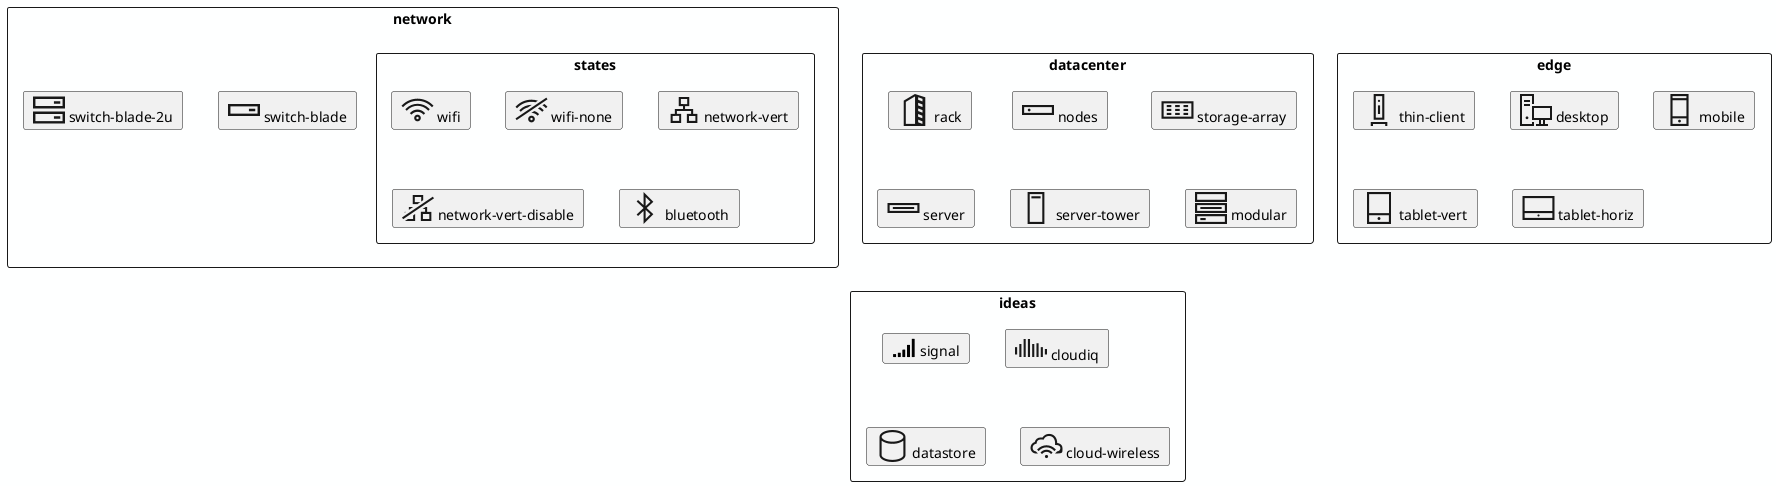 
@startuml
skinparam backgroundcolor #FEFFFF
!include <tupadr3/font-awesome/signal>
sprite switch-blade <svg width="32" height="32" viewBox="0 0 32 32">
     <path d="M0 10v12h32v-12zM29.56 19.6h-27.12v-7.18h27.12zM20.92 14.78h6.34v2.44h-6.34z"></path>
   </svg>
sprite switch-blade-2u <svg width="32" height="32" viewBox="0 0 32 32">
    <path d="M0 2.5v12h32v-12zM29.56 12h-27.12v-7.060h27.12zM20.92 7.28h6.34v2.44h-6.34zM0 29.5h32v-12h-32zM2.44 20h27.12v7.16h-27.12zM20.92 22.26h6.34v2.44h-6.34z"></path>
   </svg>
sprite storage-array <svg width="32" height="32" viewBox="0 0 32 32">
    <path d="M0 7.2v17.6h32v-17.6zM29.86 22.66h-27.72v-13.32h27.72zM13.64 11.020h4.6v2.12h-4.6zM13.64 14.9h4.6v2.12h-4.6zM13.64 18.86h4.6v2.12h-4.6zM22 11.020h4.6v2.12h-4.6zM22 14.9h4.6v2.12h-4.6zM22 18.86h4.6v2.12h-4.6zM5.24 11.020h4.6v2.12h-4.6zM5.24 14.9h4.6v2.12h-4.6zM5.24 18.86h4.6v2.12h-4.6z"></path>
   </svg>   
sprite server <svg width="32" height="32" viewBox="0 0 32 32">
    <path d="M0 11.040v10h32v-10zM29.86 18.82h-27.72v-5.64h27.72zM5.34 14.94h21.32v2.12h-21.32z"></path>
   </svg>
sprite server-tower <svg width="32" height="32" viewBox="0 0 32 32">
    <path d="M7.6 0v32h16.8v-32zM22.28 29.86h-12.56v-27.72h12.56zM11.4 4.2h9.2v2.12h-9.2z"></path>
   </svg>
sprite desktop <svg width="32" height="32" viewBox="0 0 32 32">
    <path d="M32 26v-14h-20v14h7v4h-3v2h12v-2h-3v-4zM23 30h-2v-4h2zM14 24v-10h16v10zM8.4 23.8c0 0.773-0.627 1.4-1.4 1.4s-1.4-0.627-1.4-1.4c0-0.773 0.627-1.4 1.4-1.4v0c0.773 0 1.4 0.627 1.4 1.4v0zM4 6h6v2h-6zM12 30h-10v-28h10v8h2v-10h-14v32h14v-4h-2zM4 10h6v2h-6z"></path>
   </svg>   
sprite mobile <svg width="32" height="32" viewBox="0 0 32 32">
    <path d="M6.92 0v32h18.16v-32zM22.92 2.14v2h-13.86v-2zM22.92 6.26v16h-13.86v-16zM9.060 29.86v-5.48h13.88v5.48zM17.4 27.080c0 0.773-0.627 1.4-1.4 1.4s-1.4-0.627-1.4-1.4c0-0.773 0.627-1.4 1.4-1.4v0c0.773 0 1.4 0.627 1.4 1.4v0z"></path>
   </svg>   
sprite tablet-vert <svg width="32" height="32" viewBox="0 0 32 32">
    <path d="M4 0v32h24v-32zM26 2.14v19.020h-19.88v-19.020zM6.12 29.86v-6.58h19.76v6.58zM17.48 26.52c0 0.817-0.663 1.48-1.48 1.48s-1.48-0.663-1.48-1.48c0-0.817 0.663-1.48 1.48-1.48v0c0.817 0 1.48 0.663 1.48 1.48v0z"></path>
   </svg>   
sprite tablet-horiz <svg width="32" height="32" viewBox="0 0 32 32">
    <path d="M0 4v24h32v-24zM29.86 6.12v12.88h-27.72v-12.88zM2.14 25.88v-4.76h27.72v4.76zM17.060 23.46c0 0.585-0.475 1.060-1.060 1.060s-1.060-0.475-1.060-1.060c0-0.585 0.475-1.060 1.060-1.060v0c0.585 0 1.060 0.475 1.060 1.060v0z"></path>
   </svg>   
sprite modular <svg width="32" height="32" viewBox="0 0 32 32">
    <path d="M0 20.96h32v-10h-32zM2.14 13.18h27.72v5.64h-27.72zM0 0v10h32v-10zM29.86 7.78h-27.72v-5.64h27.72zM0 32h32v-10h-32zM2.14 24.22h27.72v5.64h-27.72zM5.34 14.94h21.32v2.12h-21.32zM5.34 26h5.34v2.12h-5.34z"></path>
   </svg>   
sprite cloudiq <svg width="32" height="32" viewBox="0 0 32 32">
    <path d="M0 15.16h2.14v7.3h-2.14zM29.86 16.96h2.14v5.5h-2.14zM4.3 12h2.14v12.98h-2.14zM8.6 6.98h2.12v18h-2.12zM12.88 6.98h2.14v18h-2.14zM17.18 12h2.12v12.98h-2.12zM21.46 11.24h2.14v13.78h-2.14zM25.76 15.16h2.12v9.86h-2.12z"></path>
   </svg>
   
sprite nodes <svg width="32" height="32" viewBox="0 0 32 32">
    <path d="M0 11.040v10h32v-10zM29.86 18.82h-27.72v-5.64h27.72zM7.16 17.38c0.762 0 1.38-0.618 1.38-1.38s-0.618-1.38-1.38-1.38c-0.762 0-1.38 0.618-1.38 1.38v0c0 0.762 0.618 1.38 1.38 1.38v0z"></path>
   </svg> 
sprite thin-client <svg width="32" height="32" viewBox="0 0 32 32">
    <path d="M21.34 0h-10.68v25.78h10.68zM19.2 23.64h-6.4v-21.5h6.42v21.5zM17.080 6.82c0.003 0.030 0.005 0.065 0.005 0.1 0 0.596-0.484 1.080-1.080 1.080-0.002 0-0.003 0-0.005 0h0c-0.619 0-1.12-0.501-1.12-1.12s0.501-1.12 1.12-1.12v0c0 0 0 0 0 0 0.589 0 1.069 0.472 1.080 1.059l0 0.001zM14.94 11.38h2.14v8.62h-2.14zM7.76 28v4h2.24v-2h12.2v2h2.14v-4z"></path>
   </svg> 
sprite datastore <svg width="32" height="32" viewBox="0 0 32 32">
    <path d="M16 0c-7.28 0-13 3.020-13 6.9 0 0.18 0 18.4 0 18.58 0.36 3.72 5.94 6.52 13 6.52s12.58-2.78 12.98-6.46c0-0.22 0-18.46 0-18.64 0.020-3.88-5.7-6.9-12.98-6.9zM16 2.14c6.4 0 10.86 2.5 10.86 4.76s-4.46 4.76-10.86 4.76-10.86-2.52-10.86-4.76 4.46-4.76 10.86-4.76zM16 29.86c-6.24 0-10.64-2.36-10.86-4.52v-14.62c2.811 1.94 6.291 3.099 10.042 3.099 0.288 0 0.574-0.007 0.858-0.020l-0.040 0.002c0.244 0.012 0.53 0.019 0.818 0.019 3.751 0 7.231-1.159 10.102-3.138l-0.060 0.039v14.58c-0.24 2.2-4.66 4.56-10.86 4.56z"></path>
   </svg> 
sprite wifi <svg width="32" height="32" viewBox="0 0 32 32">
    <path d="M31.24 10.98c-3.899-3.903-9.287-6.318-15.24-6.318s-11.341 2.415-15.24 6.318l-0 0-0.76 0.74 1.52 1.52 0.76-0.76c3.513-3.507 8.363-5.676 13.72-5.676s10.207 2.169 13.72 5.676l0.76 0.76 1.52-1.52zM16 9.8c-0.016-0-0.034-0-0.053-0-4.445 0-8.467 1.813-11.366 4.739l-0.001 0.001-0.76 0.76 1.5 1.52 0.68-0.82c2.543-2.594 6.084-4.202 10-4.202s7.457 1.608 9.998 4.2l0.002 0.002 0.76 0.76 1.5-1.52-0.74-0.76c-2.916-2.893-6.932-4.681-11.366-4.681-0.054 0-0.108 0-0.162 0.001l0.008-0zM16 15.54c-0.002 0-0.004 0-0.006 0-2.693 0-5.131 1.093-6.894 2.86l-0.74 0.74 1.5 1.52 0.76-0.66c1.395-1.337 3.291-2.16 5.38-2.16s3.985 0.823 5.383 2.163l-0.003-0.003 0.76 0.76 1.5-1.52-0.74-0.74c-1.751-1.805-4.191-2.933-6.895-2.96l-0.005-0zM16 20.66c-1.845 0-3.34 1.495-3.34 3.34s1.495 3.34 3.34 3.34c1.845 0 3.34-1.495 3.34-3.34v0c0-1.845-1.495-3.34-3.34-3.34v0zM16 25.2c-0.663 0-1.2-0.537-1.2-1.2s0.537-1.2 1.2-1.2c0.663 0 1.2 0.537 1.2 1.2v0c0 0.663-0.537 1.2-1.2 1.2v0z"></path>
   </svg> 
sprite cloud-wireless <svg width="32" height="32" viewBox="0 0 32 32">
    <path d="M26.7 13c0-5.16-3.16-9.1-8-9.1-0.070-0.002-0.151-0.004-0.233-0.004-2.728 0-5.118 1.445-6.448 3.611l-0.019 0.033c-0.221-0.013-0.48-0.020-0.74-0.020s-0.519 0.007-0.776 0.022l0.036-0.002c-0.203-0.025-0.438-0.040-0.676-0.040-2.731 0-5.016 1.907-5.597 4.461l-0.007 0.038c-2.475 0.777-4.24 3.050-4.24 5.736 0 0.008 0 0.017 0 0.025v-0.001c-0.002 0.055-0.003 0.119-0.003 0.183 0 3.093 2.507 5.6 5.6 5.6 0.064 0 0.128-0.001 0.192-0.003l-0.009 0h1.72l-2.16-2.18c-1.788-0.072-3.21-1.538-3.21-3.337 0-0.092 0.004-0.184 0.011-0.274l-0.001 0.012c-0.001-0.031-0.001-0.068-0.001-0.105 0-1.7 1.104-3.141 2.634-3.647l0.027-0.008 1.3-0.4 0.24-1.32c0-0.48 0.66-2.78 4.1-2.78 0.36 0 0.78 0 1.2 0l1.48 0.2 0.68-1.34c1.014-1.44 2.67-2.369 4.543-2.369 0.112 0 0.222 0.003 0.332 0.010l-0.015-0.001c4 0 5.9 3.5 5.9 6.96v2l2 0.14c0.34 0 3.3 0.3 3.3 3.12-0.034 1.741-1.453 3.14-3.199 3.14-0.007 0-0.014-0-0.022-0h0.001l-2.14 2.14h2.26s5.24-0.32 5.24-5.24-5.3-5.26-5.3-5.26zM24.66 18.86c-2.21-2.222-5.269-3.597-8.65-3.597s-6.44 1.375-8.649 3.596l-0 0.001-0.76 0.74 1.5 1.52 0.76-0.76c1.816-1.851 4.344-2.999 7.14-2.999s5.324 1.147 7.138 2.997l0.002 0.002 0.76 0.76 1.5-1.52-0.74-0.74zM20.78 21.4c-1.296-1.038-2.96-1.666-4.77-1.666s-3.474 0.628-4.785 1.678l0.015-0.012c-0.194 0.138-0.363 0.276-0.524 0.423l0.004-0.003-0.72 0.76 1.5 1.5 0.76-0.74c0.979-0.941 2.312-1.52 3.78-1.52s2.801 0.579 3.782 1.522l-0.002-0.002 0.2 0.2 0.56 0.54 0.56-0.54 0.94-0.96-0.74-0.76c-0.16-0.16-0.36-0.28-0.52-0.42zM16 24.92c-0.006-0-0.013-0-0.020-0-0.873 0-1.58 0.707-1.58 1.58 0 0 0 0 0 0v0c0 0.884 0.716 1.6 1.6 1.6s1.6-0.716 1.6-1.6v0c0-0 0-0 0-0 0-0.873-0.707-1.58-1.58-1.58-0.007 0-0.014 0-0.021 0h0.001z"></path>
   </svg> 
sprite bluetooth <svg width="32" height="32" viewBox="0 0 32 32">
    <path d="M24.36 9.8l-9.8-9.8v13.1l-5.52-5.1-1.4 1.52 6.92 6.48-6.92 6.5 1.4 1.52 5.52-5.12v13.1l9.8-9.8-6.68-6.2zM16.64 5.020l4.74 4.72-4.74 4.4v-9.12zM21.38 22.26l-4.74 4.72v-9.12l4.74 4.4z"></path>
   </svg> 
sprite rack <svg width="32" height="32" viewBox="0 0 32 32">
    <path d="M16.42 0l-11.2 6.62v25.38h21.58v-28.7zM16.42 29.88h-9.1v-22l9.22-5.5v27.5zM23.84 29.88v0l-4.16-1.6v-2.62l4.24 1.68v2.54zM23.84 24.3l-4.24-1.64v-2.66l4.24 1.68v2.56zM23.84 18.66l-4.18-1.62v-2.62l4.34 1.68v2.56zM23.84 13.040l-4.18-1.62v-2.62l4.34 1.68v2.56zM23.84 7.42l-4.18-1.62v-2.62l4.34 1.68v2.56z"></path>
   </svg> 
sprite wifi-none <svg width="32" height="32" viewBox="0 0 32 32">
    <path d="M0 24.44l30.84-20.82 1.16 1.7-30.84 20.8zM20 8.28l2.38-1.6c-1.904-0.634-4.096-1.006-6.373-1.020l-0.007-0c-0.032-0-0.070-0-0.108-0-5.916 0-11.266 2.426-15.109 6.337l-0.003 0.003-0.78 0.78 1.52 1.52 0.76-0.78c3.476-3.52 8.301-5.7 13.636-5.7 0.030 0 0.059 0 0.089 0l-0.005-0c0.036-0 0.079-0 0.122-0 1.376 0 2.713 0.168 3.992 0.484l-0.114-0.024zM28.92 10l-2 1.24c1.025 0.685 1.92 1.396 2.753 2.172l-0.013-0.012 0.74 0.78 1.52-1.4-0.66-0.78c-0.7-0.698-1.443-1.353-2.226-1.96l-0.054-0.040zM26 17.060l0.74 0.74 1.52-1.52-0.74-0.74c-0.907-0.892-1.916-1.685-3.007-2.358l-0.073-0.042-2 1.38c1.372 0.68 2.547 1.529 3.56 2.54l-0-0zM16 10.82v0c-0.007 0-0.015-0-0.023-0-4.461 0-8.498 1.812-11.417 4.74l-0.74 0.74 1.52 1.52 0.66-0.76c1.716-1.693 3.873-2.942 6.284-3.559l0.096-0.021 3.92-2.64zM22.1 21.68l1.52-1.52-0.78-0.76c-1.123-1.086-2.519-1.898-4.073-2.324l-0.067-0.016-2.8 1.88c0.078-0.003 0.169-0.004 0.26-0.004 2.374 0 4.5 1.061 5.931 2.734l0.009 0.011zM16 21.68c-0.006-0-0.013-0-0.020-0-1.856 0-3.36 1.504-3.36 3.36s1.504 3.36 3.36 3.36c1.856 0 3.36-1.504 3.36-3.36 0-0.007-0-0.014-0-0.021v0.001c0-0.006 0-0.013 0-0.020 0-1.834-1.486-3.32-3.32-3.32-0.007 0-0.014 0-0.021 0h0.001zM16 26.22c-0 0-0 0-0 0-0.663 0-1.2-0.537-1.2-1.2 0-0.007 0-0.014 0-0.021v0.001c0-0.663 0.537-1.2 1.2-1.2s1.2 0.537 1.2 1.2v0c0 0.006 0 0.013 0 0.020 0 0.663-0.537 1.2-1.2 1.2-0 0-0 0-0 0v0z"></path>
   </svg> 
sprite network-vert <svg width="32" height="32" viewBox="0 0 32 32">
    <path d="M25.16 19.84v-4.86h-8.1v-2.82h4.2v-9.18h-10.52v9.18h4.26v2.82h-8.16v4.86h-4.22v9.18h10.52v-9.18h-4.24v-2.8h14.2v2.8h-4.24v9.18h10.52v-9.18zM11.16 21.84v5.080h-6.48v-4.92zM12.88 10.040v-5.020h6.32v5.080zM27.4 26.92h-6.4v-4.92h6.4z"></path>
   </svg> 
sprite network-vert-disable <svg width="32" height="32" viewBox="0 0 32 32">
    <path d="M11.080 26.96h-5.080l-3.040 2h10.18v-6.96l-2 1.38zM2.64 19.84v0.88l1.36-0.88zM25.14 14.98h-1.48l-3.060 2h2.48v2.8h-4.22v9.18h10.5v-9.12h-4.22v-4.86zM27.3 22v5.060h-6.38v-5.060zM6.86 14.98v2.9l4.3-2.9zM15 12.38l0.32-0.22 3.060-2h-5.58v-5.12h6.4v4.5l2-1.38v-5.18h-10.46v9.18h4.26zM32 6.36l-1.16-1.7-30.84 20.82 1.16 1.72 18-12.22z"></path>
   </svg> 

rectangle network {   
card "<$switch-blade> switch-blade"
card "<$switch-blade-2u> switch-blade-2u"

rectangle states {
card "<$wifi> wifi"
card "<$wifi-none> wifi-none"
card "<$network-vert> network-vert"
card "<$network-vert-disable> network-vert-disable"
card "<$bluetooth> bluetooth"
}

}

rectangle datacenter {
card "<$rack> rack"
card "<$nodes> nodes"
card "<$storage-array> storage-array"
card "<$server> server"
card "<$server-tower> server-tower"
card "<$modular> modular"
card "<$nodes> nodes"
}

rectangle edge {
card "<$thin-client> thin-client"
card "<$desktop> desktop"
card "<$mobile> mobile"
card "<$tablet-vert> tablet-vert"
card "<$tablet-horiz> tablet-horiz"
card "<$mobile> mobile"
}

rectangle ideas {
card "<$signal*.5> signal"
card "<$cloudiq> cloudiq"
card "<$datastore> datastore"
card "<$cloud-wireless> cloud-wireless"
}

@enduml

